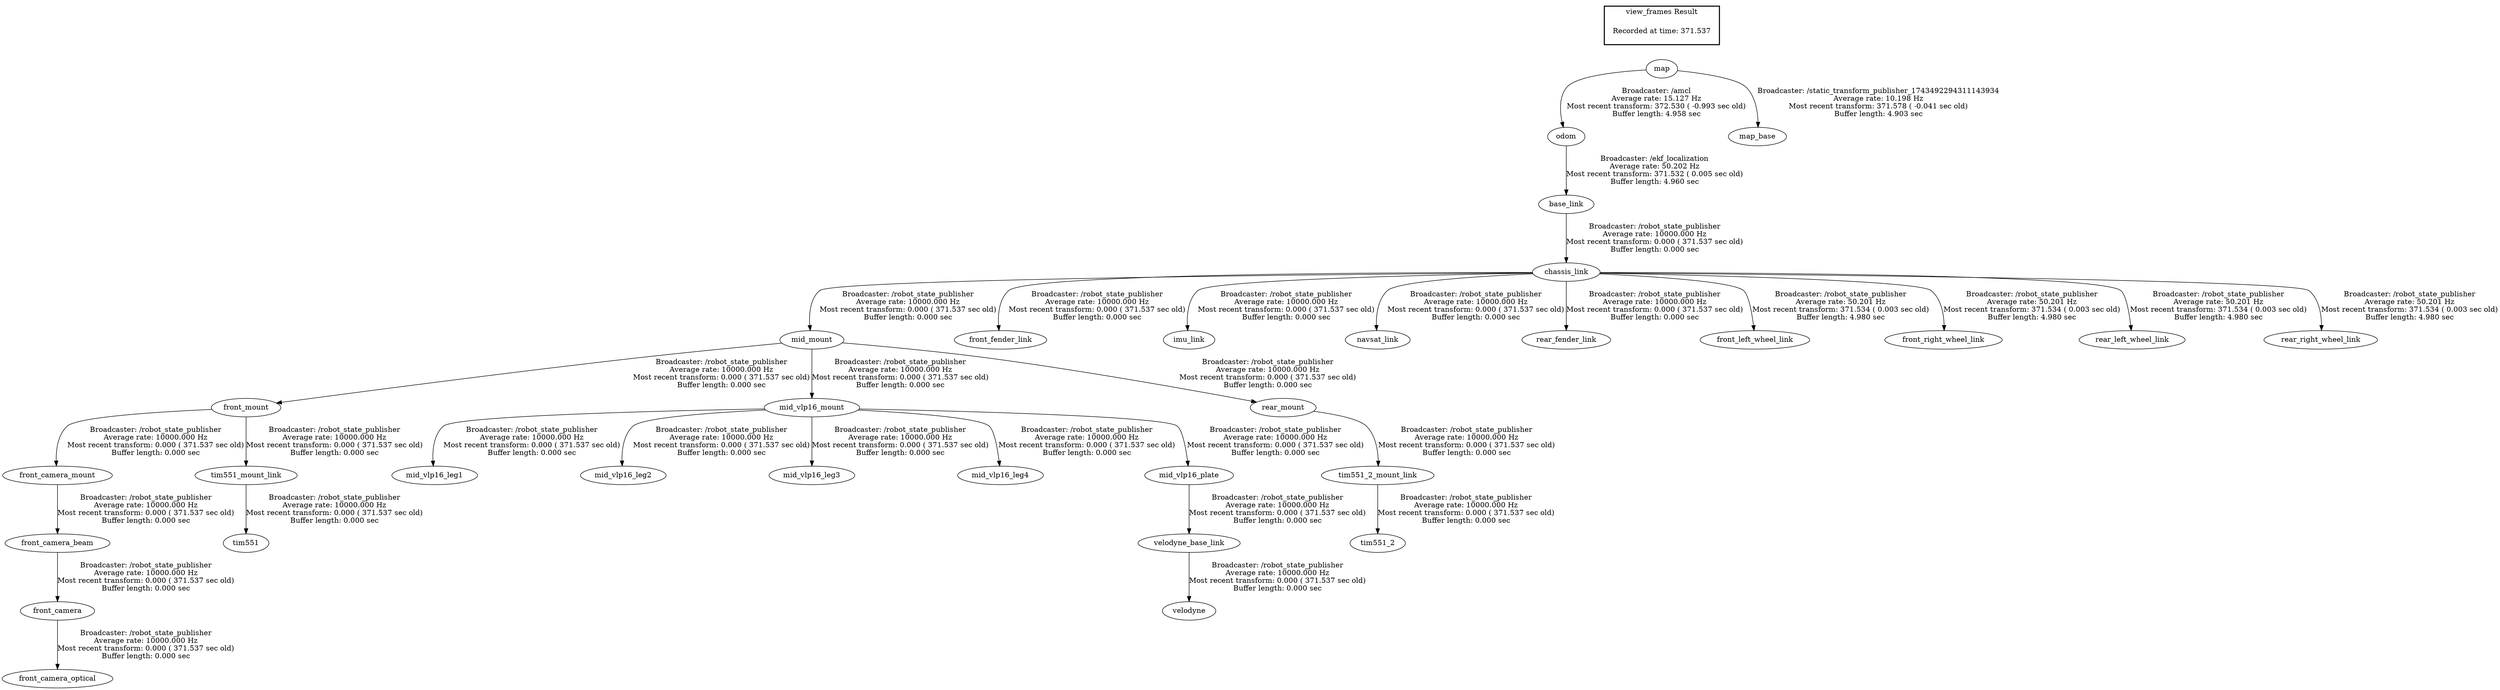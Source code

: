 digraph G {
"base_link" -> "chassis_link"[label="Broadcaster: /robot_state_publisher\nAverage rate: 10000.000 Hz\nMost recent transform: 0.000 ( 371.537 sec old)\nBuffer length: 0.000 sec\n"];
"odom" -> "base_link"[label="Broadcaster: /ekf_localization\nAverage rate: 50.202 Hz\nMost recent transform: 371.532 ( 0.005 sec old)\nBuffer length: 4.960 sec\n"];
"front_camera_beam" -> "front_camera"[label="Broadcaster: /robot_state_publisher\nAverage rate: 10000.000 Hz\nMost recent transform: 0.000 ( 371.537 sec old)\nBuffer length: 0.000 sec\n"];
"front_camera_mount" -> "front_camera_beam"[label="Broadcaster: /robot_state_publisher\nAverage rate: 10000.000 Hz\nMost recent transform: 0.000 ( 371.537 sec old)\nBuffer length: 0.000 sec\n"];
"front_mount" -> "front_camera_mount"[label="Broadcaster: /robot_state_publisher\nAverage rate: 10000.000 Hz\nMost recent transform: 0.000 ( 371.537 sec old)\nBuffer length: 0.000 sec\n"];
"mid_mount" -> "front_mount"[label="Broadcaster: /robot_state_publisher\nAverage rate: 10000.000 Hz\nMost recent transform: 0.000 ( 371.537 sec old)\nBuffer length: 0.000 sec\n"];
"front_camera" -> "front_camera_optical"[label="Broadcaster: /robot_state_publisher\nAverage rate: 10000.000 Hz\nMost recent transform: 0.000 ( 371.537 sec old)\nBuffer length: 0.000 sec\n"];
"chassis_link" -> "front_fender_link"[label="Broadcaster: /robot_state_publisher\nAverage rate: 10000.000 Hz\nMost recent transform: 0.000 ( 371.537 sec old)\nBuffer length: 0.000 sec\n"];
"chassis_link" -> "mid_mount"[label="Broadcaster: /robot_state_publisher\nAverage rate: 10000.000 Hz\nMost recent transform: 0.000 ( 371.537 sec old)\nBuffer length: 0.000 sec\n"];
"chassis_link" -> "imu_link"[label="Broadcaster: /robot_state_publisher\nAverage rate: 10000.000 Hz\nMost recent transform: 0.000 ( 371.537 sec old)\nBuffer length: 0.000 sec\n"];
"mid_vlp16_mount" -> "mid_vlp16_leg1"[label="Broadcaster: /robot_state_publisher\nAverage rate: 10000.000 Hz\nMost recent transform: 0.000 ( 371.537 sec old)\nBuffer length: 0.000 sec\n"];
"mid_mount" -> "mid_vlp16_mount"[label="Broadcaster: /robot_state_publisher\nAverage rate: 10000.000 Hz\nMost recent transform: 0.000 ( 371.537 sec old)\nBuffer length: 0.000 sec\n"];
"mid_vlp16_mount" -> "mid_vlp16_leg2"[label="Broadcaster: /robot_state_publisher\nAverage rate: 10000.000 Hz\nMost recent transform: 0.000 ( 371.537 sec old)\nBuffer length: 0.000 sec\n"];
"mid_vlp16_mount" -> "mid_vlp16_leg3"[label="Broadcaster: /robot_state_publisher\nAverage rate: 10000.000 Hz\nMost recent transform: 0.000 ( 371.537 sec old)\nBuffer length: 0.000 sec\n"];
"mid_vlp16_mount" -> "mid_vlp16_leg4"[label="Broadcaster: /robot_state_publisher\nAverage rate: 10000.000 Hz\nMost recent transform: 0.000 ( 371.537 sec old)\nBuffer length: 0.000 sec\n"];
"mid_vlp16_mount" -> "mid_vlp16_plate"[label="Broadcaster: /robot_state_publisher\nAverage rate: 10000.000 Hz\nMost recent transform: 0.000 ( 371.537 sec old)\nBuffer length: 0.000 sec\n"];
"chassis_link" -> "navsat_link"[label="Broadcaster: /robot_state_publisher\nAverage rate: 10000.000 Hz\nMost recent transform: 0.000 ( 371.537 sec old)\nBuffer length: 0.000 sec\n"];
"chassis_link" -> "rear_fender_link"[label="Broadcaster: /robot_state_publisher\nAverage rate: 10000.000 Hz\nMost recent transform: 0.000 ( 371.537 sec old)\nBuffer length: 0.000 sec\n"];
"mid_mount" -> "rear_mount"[label="Broadcaster: /robot_state_publisher\nAverage rate: 10000.000 Hz\nMost recent transform: 0.000 ( 371.537 sec old)\nBuffer length: 0.000 sec\n"];
"tim551_2_mount_link" -> "tim551_2"[label="Broadcaster: /robot_state_publisher\nAverage rate: 10000.000 Hz\nMost recent transform: 0.000 ( 371.537 sec old)\nBuffer length: 0.000 sec\n"];
"rear_mount" -> "tim551_2_mount_link"[label="Broadcaster: /robot_state_publisher\nAverage rate: 10000.000 Hz\nMost recent transform: 0.000 ( 371.537 sec old)\nBuffer length: 0.000 sec\n"];
"tim551_mount_link" -> "tim551"[label="Broadcaster: /robot_state_publisher\nAverage rate: 10000.000 Hz\nMost recent transform: 0.000 ( 371.537 sec old)\nBuffer length: 0.000 sec\n"];
"front_mount" -> "tim551_mount_link"[label="Broadcaster: /robot_state_publisher\nAverage rate: 10000.000 Hz\nMost recent transform: 0.000 ( 371.537 sec old)\nBuffer length: 0.000 sec\n"];
"mid_vlp16_plate" -> "velodyne_base_link"[label="Broadcaster: /robot_state_publisher\nAverage rate: 10000.000 Hz\nMost recent transform: 0.000 ( 371.537 sec old)\nBuffer length: 0.000 sec\n"];
"velodyne_base_link" -> "velodyne"[label="Broadcaster: /robot_state_publisher\nAverage rate: 10000.000 Hz\nMost recent transform: 0.000 ( 371.537 sec old)\nBuffer length: 0.000 sec\n"];
"chassis_link" -> "front_left_wheel_link"[label="Broadcaster: /robot_state_publisher\nAverage rate: 50.201 Hz\nMost recent transform: 371.534 ( 0.003 sec old)\nBuffer length: 4.980 sec\n"];
"chassis_link" -> "front_right_wheel_link"[label="Broadcaster: /robot_state_publisher\nAverage rate: 50.201 Hz\nMost recent transform: 371.534 ( 0.003 sec old)\nBuffer length: 4.980 sec\n"];
"chassis_link" -> "rear_left_wheel_link"[label="Broadcaster: /robot_state_publisher\nAverage rate: 50.201 Hz\nMost recent transform: 371.534 ( 0.003 sec old)\nBuffer length: 4.980 sec\n"];
"chassis_link" -> "rear_right_wheel_link"[label="Broadcaster: /robot_state_publisher\nAverage rate: 50.201 Hz\nMost recent transform: 371.534 ( 0.003 sec old)\nBuffer length: 4.980 sec\n"];
"map" -> "odom"[label="Broadcaster: /amcl\nAverage rate: 15.127 Hz\nMost recent transform: 372.530 ( -0.993 sec old)\nBuffer length: 4.958 sec\n"];
"map" -> "map_base"[label="Broadcaster: /static_transform_publisher_1743492294311143934\nAverage rate: 10.198 Hz\nMost recent transform: 371.578 ( -0.041 sec old)\nBuffer length: 4.903 sec\n"];
edge [style=invis];
 subgraph cluster_legend { style=bold; color=black; label ="view_frames Result";
"Recorded at time: 371.537"[ shape=plaintext ] ;
 }->"map";
}